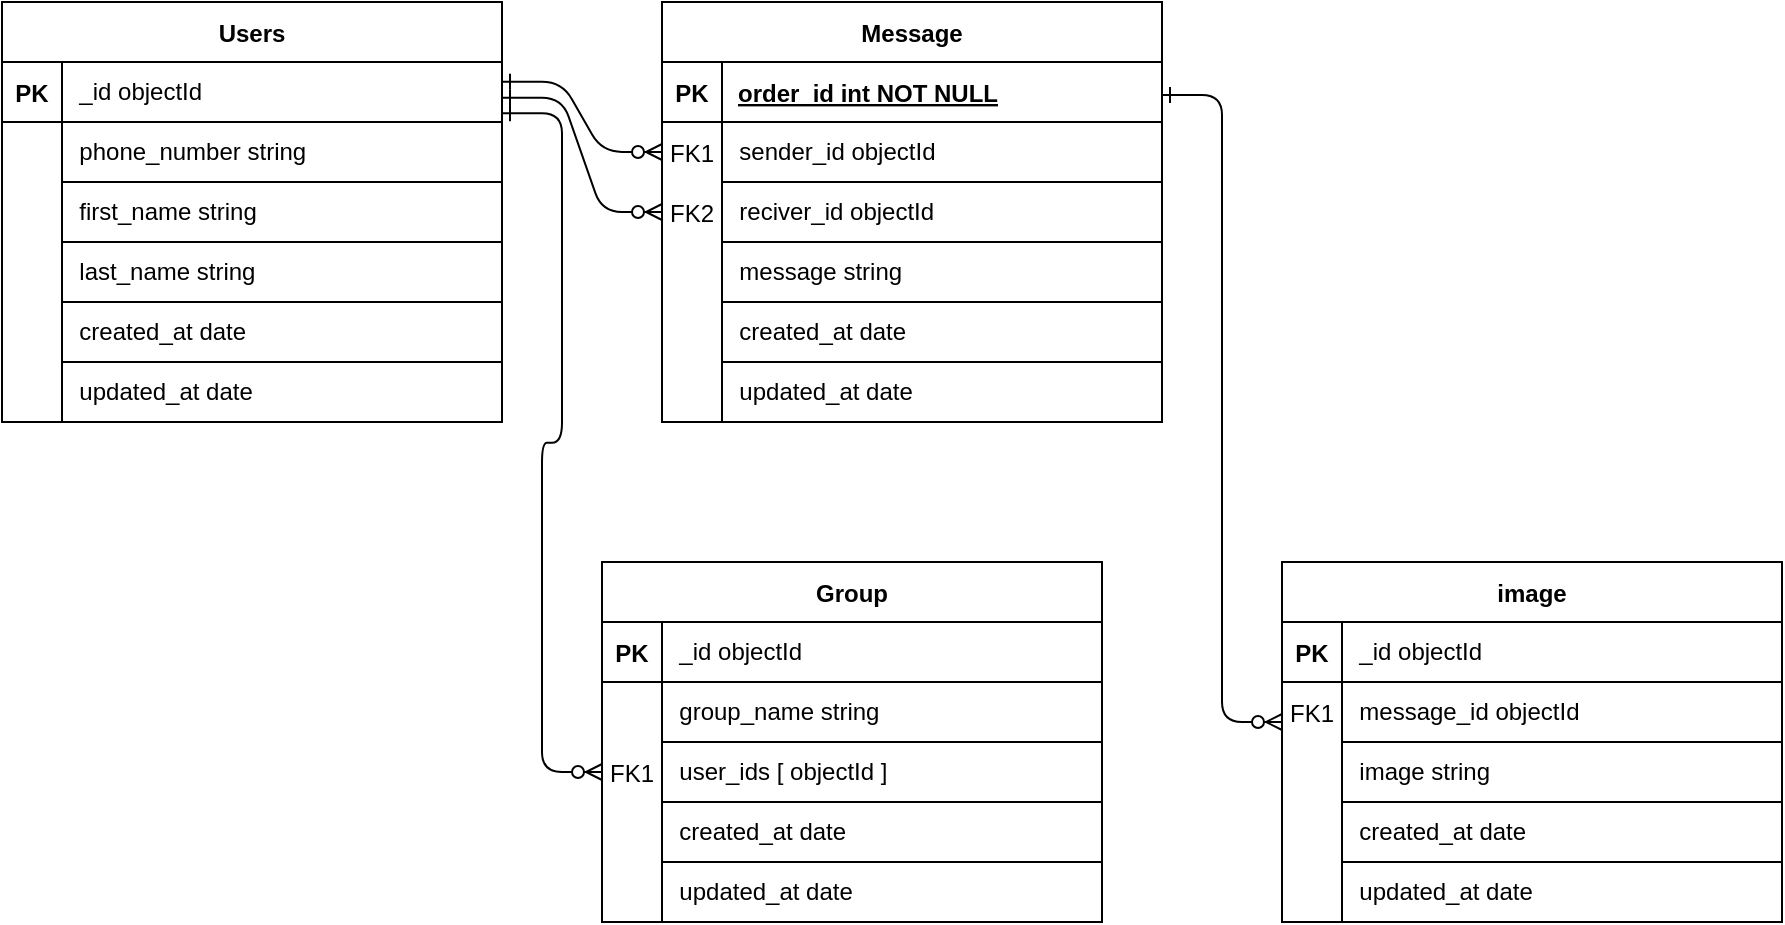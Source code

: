 <mxfile version="20.8.20" type="github">
  <diagram id="R2lEEEUBdFMjLlhIrx00" name="Page-1">
    <mxGraphModel dx="1518" dy="636" grid="1" gridSize="10" guides="1" tooltips="1" connect="1" arrows="1" fold="1" page="1" pageScale="1" pageWidth="850" pageHeight="1100" math="0" shadow="0" extFonts="Permanent Marker^https://fonts.googleapis.com/css?family=Permanent+Marker">
      <root>
        <mxCell id="0" />
        <mxCell id="1" parent="0" />
        <mxCell id="C-vyLk0tnHw3VtMMgP7b-1" value="" style="edgeStyle=entityRelationEdgeStyle;endArrow=ERzeroToMany;startArrow=ERone;endFill=1;startFill=0;exitX=1;exitY=0.33;exitDx=0;exitDy=0;exitPerimeter=0;" parent="1" source="Idvm6k8YSJW6aJL6-EiO-4" target="C-vyLk0tnHw3VtMMgP7b-6" edge="1">
          <mxGeometry width="100" height="100" relative="1" as="geometry">
            <mxPoint x="340" y="720" as="sourcePoint" />
            <mxPoint x="440" y="620" as="targetPoint" />
          </mxGeometry>
        </mxCell>
        <mxCell id="C-vyLk0tnHw3VtMMgP7b-2" value="Message" style="shape=table;startSize=30;container=1;collapsible=1;childLayout=tableLayout;fixedRows=1;rowLines=0;fontStyle=1;align=center;resizeLast=1;" parent="1" vertex="1">
          <mxGeometry x="450" y="120" width="250" height="210" as="geometry" />
        </mxCell>
        <mxCell id="C-vyLk0tnHw3VtMMgP7b-3" value="" style="shape=partialRectangle;collapsible=0;dropTarget=0;pointerEvents=0;fillColor=none;points=[[0,0.5],[1,0.5]];portConstraint=eastwest;top=0;left=0;right=0;bottom=1;" parent="C-vyLk0tnHw3VtMMgP7b-2" vertex="1">
          <mxGeometry y="30" width="250" height="30" as="geometry" />
        </mxCell>
        <mxCell id="C-vyLk0tnHw3VtMMgP7b-4" value="PK" style="shape=partialRectangle;overflow=hidden;connectable=0;fillColor=none;top=0;left=0;bottom=0;right=0;fontStyle=1;" parent="C-vyLk0tnHw3VtMMgP7b-3" vertex="1">
          <mxGeometry width="30" height="30" as="geometry">
            <mxRectangle width="30" height="30" as="alternateBounds" />
          </mxGeometry>
        </mxCell>
        <mxCell id="C-vyLk0tnHw3VtMMgP7b-5" value="order_id int NOT NULL " style="shape=partialRectangle;overflow=hidden;connectable=0;fillColor=none;top=0;left=0;bottom=0;right=0;align=left;spacingLeft=6;fontStyle=5;" parent="C-vyLk0tnHw3VtMMgP7b-3" vertex="1">
          <mxGeometry x="30" width="220" height="30" as="geometry">
            <mxRectangle width="220" height="30" as="alternateBounds" />
          </mxGeometry>
        </mxCell>
        <mxCell id="C-vyLk0tnHw3VtMMgP7b-6" value="" style="shape=partialRectangle;collapsible=0;dropTarget=0;pointerEvents=0;fillColor=none;points=[[0,0.5],[1,0.5]];portConstraint=eastwest;top=0;left=0;right=0;bottom=0;" parent="C-vyLk0tnHw3VtMMgP7b-2" vertex="1">
          <mxGeometry y="60" width="250" height="30" as="geometry" />
        </mxCell>
        <mxCell id="C-vyLk0tnHw3VtMMgP7b-7" value="FK1" style="shape=partialRectangle;overflow=hidden;connectable=0;fillColor=none;top=0;left=0;bottom=0;right=0;" parent="C-vyLk0tnHw3VtMMgP7b-6" vertex="1">
          <mxGeometry width="30" height="30" as="geometry">
            <mxRectangle width="30" height="30" as="alternateBounds" />
          </mxGeometry>
        </mxCell>
        <mxCell id="C-vyLk0tnHw3VtMMgP7b-8" value=" int NOT NULL" style="shape=partialRectangle;overflow=hidden;connectable=0;fillColor=none;top=0;left=0;bottom=0;right=0;align=left;spacingLeft=6;" parent="C-vyLk0tnHw3VtMMgP7b-6" vertex="1">
          <mxGeometry x="30" width="220" height="30" as="geometry">
            <mxRectangle width="220" height="30" as="alternateBounds" />
          </mxGeometry>
        </mxCell>
        <mxCell id="C-vyLk0tnHw3VtMMgP7b-9" value="" style="shape=partialRectangle;collapsible=0;dropTarget=0;pointerEvents=0;fillColor=none;points=[[0,0.5],[1,0.5]];portConstraint=eastwest;top=0;left=0;right=0;bottom=0;" parent="C-vyLk0tnHw3VtMMgP7b-2" vertex="1">
          <mxGeometry y="90" width="250" height="30" as="geometry" />
        </mxCell>
        <mxCell id="C-vyLk0tnHw3VtMMgP7b-10" value="FK2" style="shape=partialRectangle;overflow=hidden;connectable=0;fillColor=none;top=0;left=0;bottom=0;right=0;" parent="C-vyLk0tnHw3VtMMgP7b-9" vertex="1">
          <mxGeometry width="30" height="30" as="geometry">
            <mxRectangle width="30" height="30" as="alternateBounds" />
          </mxGeometry>
        </mxCell>
        <mxCell id="C-vyLk0tnHw3VtMMgP7b-11" value="date date NOT NULL" style="shape=partialRectangle;overflow=hidden;connectable=0;fillColor=none;top=0;left=0;bottom=0;right=0;align=left;spacingLeft=6;" parent="C-vyLk0tnHw3VtMMgP7b-9" vertex="1">
          <mxGeometry x="30" width="220" height="30" as="geometry">
            <mxRectangle width="220" height="30" as="alternateBounds" />
          </mxGeometry>
        </mxCell>
        <mxCell id="C-vyLk0tnHw3VtMMgP7b-23" value="Users" style="shape=table;startSize=30;container=1;collapsible=1;childLayout=tableLayout;fixedRows=1;rowLines=0;fontStyle=1;align=center;resizeLast=1;" parent="1" vertex="1">
          <mxGeometry x="120" y="120" width="250" height="210" as="geometry" />
        </mxCell>
        <mxCell id="C-vyLk0tnHw3VtMMgP7b-24" value="" style="shape=partialRectangle;collapsible=0;dropTarget=0;pointerEvents=0;fillColor=none;points=[[0,0.5],[1,0.5]];portConstraint=eastwest;top=0;left=0;right=0;bottom=1;" parent="C-vyLk0tnHw3VtMMgP7b-23" vertex="1">
          <mxGeometry y="30" width="250" height="30" as="geometry" />
        </mxCell>
        <mxCell id="C-vyLk0tnHw3VtMMgP7b-25" value="PK" style="shape=partialRectangle;overflow=hidden;connectable=0;fillColor=none;top=0;left=0;bottom=0;right=0;fontStyle=1;" parent="C-vyLk0tnHw3VtMMgP7b-24" vertex="1">
          <mxGeometry width="30" height="30" as="geometry">
            <mxRectangle width="30" height="30" as="alternateBounds" />
          </mxGeometry>
        </mxCell>
        <mxCell id="C-vyLk0tnHw3VtMMgP7b-26" value="" style="shape=partialRectangle;overflow=hidden;connectable=0;fillColor=none;top=0;left=0;bottom=0;right=0;align=left;spacingLeft=6;fontStyle=5;" parent="C-vyLk0tnHw3VtMMgP7b-24" vertex="1">
          <mxGeometry x="30" width="220" height="30" as="geometry">
            <mxRectangle width="220" height="30" as="alternateBounds" />
          </mxGeometry>
        </mxCell>
        <mxCell id="C-vyLk0tnHw3VtMMgP7b-27" value="" style="shape=partialRectangle;collapsible=0;dropTarget=0;pointerEvents=0;fillColor=none;points=[[0,0.5],[1,0.5]];portConstraint=eastwest;top=0;left=0;right=0;bottom=0;" parent="C-vyLk0tnHw3VtMMgP7b-23" vertex="1">
          <mxGeometry y="60" width="250" height="30" as="geometry" />
        </mxCell>
        <mxCell id="C-vyLk0tnHw3VtMMgP7b-28" value="" style="shape=partialRectangle;overflow=hidden;connectable=0;fillColor=none;top=0;left=0;bottom=0;right=0;" parent="C-vyLk0tnHw3VtMMgP7b-27" vertex="1">
          <mxGeometry width="30" height="30" as="geometry">
            <mxRectangle width="30" height="30" as="alternateBounds" />
          </mxGeometry>
        </mxCell>
        <mxCell id="C-vyLk0tnHw3VtMMgP7b-29" value="name char(50) NOT NULL" style="shape=partialRectangle;overflow=hidden;connectable=0;fillColor=none;top=0;left=0;bottom=0;right=0;align=left;spacingLeft=6;" parent="C-vyLk0tnHw3VtMMgP7b-27" vertex="1">
          <mxGeometry x="30" width="220" height="30" as="geometry">
            <mxRectangle width="220" height="30" as="alternateBounds" />
          </mxGeometry>
        </mxCell>
        <mxCell id="Idvm6k8YSJW6aJL6-EiO-2" value="" style="shape=partialRectangle;overflow=hidden;connectable=0;fillColor=none;top=0;left=0;bottom=0;right=0;" vertex="1" parent="1">
          <mxGeometry x="450" y="230" width="30" height="30" as="geometry">
            <mxRectangle width="30" height="30" as="alternateBounds" />
          </mxGeometry>
        </mxCell>
        <mxCell id="Idvm6k8YSJW6aJL6-EiO-3" value="&amp;nbsp; sender_id objectId" style="rounded=0;whiteSpace=wrap;html=1;align=left;" vertex="1" parent="1">
          <mxGeometry x="480" y="180" width="220" height="30" as="geometry" />
        </mxCell>
        <mxCell id="Idvm6k8YSJW6aJL6-EiO-4" value="&amp;nbsp; _id objectId" style="rounded=0;whiteSpace=wrap;html=1;align=left;" vertex="1" parent="1">
          <mxGeometry x="150" y="150" width="220" height="30" as="geometry" />
        </mxCell>
        <mxCell id="Idvm6k8YSJW6aJL6-EiO-5" value="&amp;nbsp; phone_number string" style="rounded=0;whiteSpace=wrap;html=1;align=left;" vertex="1" parent="1">
          <mxGeometry x="150" y="180" width="220" height="30" as="geometry" />
        </mxCell>
        <mxCell id="Idvm6k8YSJW6aJL6-EiO-6" value="&amp;nbsp; first_name string" style="rounded=0;whiteSpace=wrap;html=1;align=left;" vertex="1" parent="1">
          <mxGeometry x="150" y="210" width="220" height="30" as="geometry" />
        </mxCell>
        <mxCell id="Idvm6k8YSJW6aJL6-EiO-7" value="" style="rounded=0;whiteSpace=wrap;html=1;" vertex="1" parent="1">
          <mxGeometry x="150" y="240" width="220" height="30" as="geometry" />
        </mxCell>
        <mxCell id="Idvm6k8YSJW6aJL6-EiO-8" value="&amp;nbsp; last_name string" style="rounded=0;whiteSpace=wrap;html=1;align=left;" vertex="1" parent="1">
          <mxGeometry x="150" y="240" width="220" height="30" as="geometry" />
        </mxCell>
        <mxCell id="Idvm6k8YSJW6aJL6-EiO-9" value="&lt;div style=&quot;&quot;&gt;&lt;span style=&quot;background-color: initial;&quot;&gt;&amp;nbsp; created_at date&lt;/span&gt;&lt;/div&gt;&lt;span id=&quot;docs-internal-guid-f89b37d5-7fff-d324-8cfe-69596e6fcac3&quot;&gt;&lt;/span&gt;" style="whiteSpace=wrap;html=1;align=left;" vertex="1" parent="1">
          <mxGeometry x="150" y="270" width="220" height="30" as="geometry" />
        </mxCell>
        <mxCell id="Idvm6k8YSJW6aJL6-EiO-12" value="" style="whiteSpace=wrap;html=1;" vertex="1" parent="1">
          <mxGeometry x="150" y="300" width="220" height="30" as="geometry" />
        </mxCell>
        <mxCell id="Idvm6k8YSJW6aJL6-EiO-13" value="&lt;div style=&quot;&quot;&gt;&lt;span style=&quot;background-color: initial;&quot;&gt;&amp;nbsp; updated_at date&lt;/span&gt;&lt;/div&gt;&lt;span id=&quot;docs-internal-guid-f89b37d5-7fff-d324-8cfe-69596e6fcac3&quot;&gt;&lt;/span&gt;" style="whiteSpace=wrap;html=1;align=left;" vertex="1" parent="1">
          <mxGeometry x="150" y="300" width="220" height="30" as="geometry" />
        </mxCell>
        <mxCell id="Idvm6k8YSJW6aJL6-EiO-21" value="&amp;nbsp; reciver_id objectId" style="rounded=0;whiteSpace=wrap;html=1;align=left;" vertex="1" parent="1">
          <mxGeometry x="480" y="210" width="220" height="30" as="geometry" />
        </mxCell>
        <mxCell id="Idvm6k8YSJW6aJL6-EiO-22" value="&amp;nbsp; message string" style="rounded=0;whiteSpace=wrap;html=1;align=left;" vertex="1" parent="1">
          <mxGeometry x="480" y="240" width="220" height="30" as="geometry" />
        </mxCell>
        <mxCell id="Idvm6k8YSJW6aJL6-EiO-23" value="&lt;div style=&quot;&quot;&gt;&lt;span style=&quot;background-color: initial;&quot;&gt;&amp;nbsp; created_at date&lt;/span&gt;&lt;/div&gt;&lt;span id=&quot;docs-internal-guid-f89b37d5-7fff-d324-8cfe-69596e6fcac3&quot;&gt;&lt;/span&gt;" style="whiteSpace=wrap;html=1;align=left;" vertex="1" parent="1">
          <mxGeometry x="480" y="270" width="220" height="30" as="geometry" />
        </mxCell>
        <mxCell id="Idvm6k8YSJW6aJL6-EiO-24" value="&lt;div style=&quot;&quot;&gt;&lt;span style=&quot;background-color: initial;&quot;&gt;&amp;nbsp; updated_at date&lt;/span&gt;&lt;/div&gt;&lt;span id=&quot;docs-internal-guid-f89b37d5-7fff-d324-8cfe-69596e6fcac3&quot;&gt;&lt;/span&gt;" style="whiteSpace=wrap;html=1;align=left;" vertex="1" parent="1">
          <mxGeometry x="480" y="300" width="220" height="30" as="geometry" />
        </mxCell>
        <mxCell id="Idvm6k8YSJW6aJL6-EiO-25" value="" style="edgeStyle=entityRelationEdgeStyle;endArrow=ERzeroToMany;startArrow=ERone;endFill=1;startFill=0;entryX=0;entryY=0.5;entryDx=0;entryDy=0;exitX=1;exitY=0.596;exitDx=0;exitDy=0;exitPerimeter=0;" edge="1" parent="1" source="Idvm6k8YSJW6aJL6-EiO-4" target="C-vyLk0tnHw3VtMMgP7b-9">
          <mxGeometry width="100" height="100" relative="1" as="geometry">
            <mxPoint x="370" y="175" as="sourcePoint" />
            <mxPoint x="450" y="205" as="targetPoint" />
          </mxGeometry>
        </mxCell>
        <mxCell id="Idvm6k8YSJW6aJL6-EiO-35" value="Group" style="shape=table;startSize=30;container=1;collapsible=1;childLayout=tableLayout;fixedRows=1;rowLines=0;fontStyle=1;align=center;resizeLast=1;" vertex="1" parent="1">
          <mxGeometry x="420" y="400" width="250" height="180" as="geometry" />
        </mxCell>
        <mxCell id="Idvm6k8YSJW6aJL6-EiO-36" value="" style="shape=partialRectangle;collapsible=0;dropTarget=0;pointerEvents=0;fillColor=none;points=[[0,0.5],[1,0.5]];portConstraint=eastwest;top=0;left=0;right=0;bottom=1;" vertex="1" parent="Idvm6k8YSJW6aJL6-EiO-35">
          <mxGeometry y="30" width="250" height="30" as="geometry" />
        </mxCell>
        <mxCell id="Idvm6k8YSJW6aJL6-EiO-37" value="PK" style="shape=partialRectangle;overflow=hidden;connectable=0;fillColor=none;top=0;left=0;bottom=0;right=0;fontStyle=1;" vertex="1" parent="Idvm6k8YSJW6aJL6-EiO-36">
          <mxGeometry width="30" height="30" as="geometry">
            <mxRectangle width="30" height="30" as="alternateBounds" />
          </mxGeometry>
        </mxCell>
        <mxCell id="Idvm6k8YSJW6aJL6-EiO-38" value="_id" style="shape=partialRectangle;overflow=hidden;connectable=0;fillColor=none;top=0;left=0;bottom=0;right=0;align=left;spacingLeft=6;fontStyle=5;" vertex="1" parent="Idvm6k8YSJW6aJL6-EiO-36">
          <mxGeometry x="30" width="220" height="30" as="geometry">
            <mxRectangle width="220" height="30" as="alternateBounds" />
          </mxGeometry>
        </mxCell>
        <mxCell id="Idvm6k8YSJW6aJL6-EiO-42" value="&amp;nbsp; _id objectId" style="rounded=0;whiteSpace=wrap;html=1;align=left;" vertex="1" parent="1">
          <mxGeometry x="450" y="430" width="220" height="30" as="geometry" />
        </mxCell>
        <mxCell id="Idvm6k8YSJW6aJL6-EiO-43" value="&lt;div style=&quot;&quot;&gt;&lt;span style=&quot;background-color: initial;&quot;&gt;&amp;nbsp; created_at date&lt;/span&gt;&lt;/div&gt;&lt;span id=&quot;docs-internal-guid-f89b37d5-7fff-d324-8cfe-69596e6fcac3&quot;&gt;&lt;/span&gt;" style="whiteSpace=wrap;html=1;align=left;" vertex="1" parent="1">
          <mxGeometry x="450" y="520" width="220" height="30" as="geometry" />
        </mxCell>
        <mxCell id="Idvm6k8YSJW6aJL6-EiO-44" value="&lt;div style=&quot;&quot;&gt;&lt;span style=&quot;background-color: initial;&quot;&gt;&amp;nbsp; updated_at date&lt;/span&gt;&lt;/div&gt;&lt;span id=&quot;docs-internal-guid-f89b37d5-7fff-d324-8cfe-69596e6fcac3&quot;&gt;&lt;/span&gt;" style="whiteSpace=wrap;html=1;align=left;" vertex="1" parent="1">
          <mxGeometry x="450" y="550" width="220" height="30" as="geometry" />
        </mxCell>
        <mxCell id="Idvm6k8YSJW6aJL6-EiO-45" value="&amp;nbsp; group_name string" style="rounded=0;whiteSpace=wrap;html=1;align=left;" vertex="1" parent="1">
          <mxGeometry x="450" y="460" width="220" height="30" as="geometry" />
        </mxCell>
        <mxCell id="Idvm6k8YSJW6aJL6-EiO-46" value="&amp;nbsp; user_ids [ objectId ]" style="rounded=0;whiteSpace=wrap;html=1;align=left;" vertex="1" parent="1">
          <mxGeometry x="450" y="490" width="220" height="30" as="geometry" />
        </mxCell>
        <mxCell id="Idvm6k8YSJW6aJL6-EiO-74" value="" style="edgeStyle=orthogonalEdgeStyle;rounded=0;orthogonalLoop=1;jettySize=auto;html=1;" edge="1" parent="1" source="Idvm6k8YSJW6aJL6-EiO-60">
          <mxGeometry relative="1" as="geometry">
            <mxPoint x="1110.0" y="555" as="targetPoint" />
          </mxGeometry>
        </mxCell>
        <mxCell id="Idvm6k8YSJW6aJL6-EiO-64" value="image" style="shape=table;startSize=30;container=1;collapsible=1;childLayout=tableLayout;fixedRows=1;rowLines=0;fontStyle=1;align=center;resizeLast=1;" vertex="1" parent="1">
          <mxGeometry x="760" y="400" width="250" height="180" as="geometry" />
        </mxCell>
        <mxCell id="Idvm6k8YSJW6aJL6-EiO-65" value="" style="shape=partialRectangle;collapsible=0;dropTarget=0;pointerEvents=0;fillColor=none;points=[[0,0.5],[1,0.5]];portConstraint=eastwest;top=0;left=0;right=0;bottom=1;" vertex="1" parent="Idvm6k8YSJW6aJL6-EiO-64">
          <mxGeometry y="30" width="250" height="30" as="geometry" />
        </mxCell>
        <mxCell id="Idvm6k8YSJW6aJL6-EiO-66" value="PK" style="shape=partialRectangle;overflow=hidden;connectable=0;fillColor=none;top=0;left=0;bottom=0;right=0;fontStyle=1;" vertex="1" parent="Idvm6k8YSJW6aJL6-EiO-65">
          <mxGeometry width="30" height="30" as="geometry">
            <mxRectangle width="30" height="30" as="alternateBounds" />
          </mxGeometry>
        </mxCell>
        <mxCell id="Idvm6k8YSJW6aJL6-EiO-67" value="_id" style="shape=partialRectangle;overflow=hidden;connectable=0;fillColor=none;top=0;left=0;bottom=0;right=0;align=left;spacingLeft=6;fontStyle=5;" vertex="1" parent="Idvm6k8YSJW6aJL6-EiO-65">
          <mxGeometry x="30" width="220" height="30" as="geometry">
            <mxRectangle width="220" height="30" as="alternateBounds" />
          </mxGeometry>
        </mxCell>
        <mxCell id="Idvm6k8YSJW6aJL6-EiO-68" value="&amp;nbsp; _id objectId" style="rounded=0;whiteSpace=wrap;html=1;align=left;" vertex="1" parent="1">
          <mxGeometry x="790" y="430" width="220" height="30" as="geometry" />
        </mxCell>
        <mxCell id="Idvm6k8YSJW6aJL6-EiO-69" value="&amp;nbsp; message_id objectId" style="rounded=0;whiteSpace=wrap;html=1;align=left;" vertex="1" parent="1">
          <mxGeometry x="790" y="460" width="220" height="30" as="geometry" />
        </mxCell>
        <mxCell id="Idvm6k8YSJW6aJL6-EiO-70" value="&amp;nbsp; image string" style="rounded=0;whiteSpace=wrap;html=1;align=left;" vertex="1" parent="1">
          <mxGeometry x="790" y="490" width="220" height="30" as="geometry" />
        </mxCell>
        <mxCell id="Idvm6k8YSJW6aJL6-EiO-71" value="&lt;div style=&quot;&quot;&gt;&lt;span style=&quot;background-color: initial;&quot;&gt;&amp;nbsp; created_at date&lt;/span&gt;&lt;/div&gt;&lt;span id=&quot;docs-internal-guid-f89b37d5-7fff-d324-8cfe-69596e6fcac3&quot;&gt;&lt;/span&gt;" style="whiteSpace=wrap;html=1;align=left;" vertex="1" parent="1">
          <mxGeometry x="790" y="520" width="220" height="30" as="geometry" />
        </mxCell>
        <mxCell id="Idvm6k8YSJW6aJL6-EiO-72" value="&lt;div style=&quot;&quot;&gt;&lt;span style=&quot;background-color: initial;&quot;&gt;&amp;nbsp; updated_at date&lt;/span&gt;&lt;/div&gt;&lt;span id=&quot;docs-internal-guid-f89b37d5-7fff-d324-8cfe-69596e6fcac3&quot;&gt;&lt;/span&gt;" style="whiteSpace=wrap;html=1;align=left;" vertex="1" parent="1">
          <mxGeometry x="790" y="550" width="220" height="30" as="geometry" />
        </mxCell>
        <mxCell id="Idvm6k8YSJW6aJL6-EiO-81" value="" style="edgeStyle=entityRelationEdgeStyle;endArrow=ERzeroToMany;startArrow=ERone;endFill=1;startFill=0;exitX=1;exitY=0.856;exitDx=0;exitDy=0;exitPerimeter=0;entryX=0;entryY=0.5;entryDx=0;entryDy=0;" edge="1" parent="1" source="Idvm6k8YSJW6aJL6-EiO-4">
          <mxGeometry width="100" height="100" relative="1" as="geometry">
            <mxPoint x="380" y="185" as="sourcePoint" />
            <mxPoint x="420" y="505" as="targetPoint" />
          </mxGeometry>
        </mxCell>
        <mxCell id="Idvm6k8YSJW6aJL6-EiO-85" value="FK1" style="shape=partialRectangle;overflow=hidden;connectable=0;fillColor=none;top=0;left=0;bottom=0;right=0;" vertex="1" parent="1">
          <mxGeometry x="760" y="460" width="30" height="30" as="geometry">
            <mxRectangle width="30" height="30" as="alternateBounds" />
          </mxGeometry>
        </mxCell>
        <mxCell id="Idvm6k8YSJW6aJL6-EiO-86" value="FK1" style="shape=partialRectangle;overflow=hidden;connectable=0;fillColor=none;top=0;left=0;bottom=0;right=0;" vertex="1" parent="1">
          <mxGeometry x="420" y="490" width="30" height="30" as="geometry">
            <mxRectangle width="30" height="30" as="alternateBounds" />
          </mxGeometry>
        </mxCell>
        <mxCell id="Idvm6k8YSJW6aJL6-EiO-87" value="" style="edgeStyle=entityRelationEdgeStyle;endArrow=ERzeroToMany;startArrow=ERone;endFill=1;startFill=0;exitX=1;exitY=0.596;exitDx=0;exitDy=0;exitPerimeter=0;" edge="1" parent="1">
          <mxGeometry width="100" height="100" relative="1" as="geometry">
            <mxPoint x="700" y="166.5" as="sourcePoint" />
            <mxPoint x="760" y="480" as="targetPoint" />
          </mxGeometry>
        </mxCell>
      </root>
    </mxGraphModel>
  </diagram>
</mxfile>
